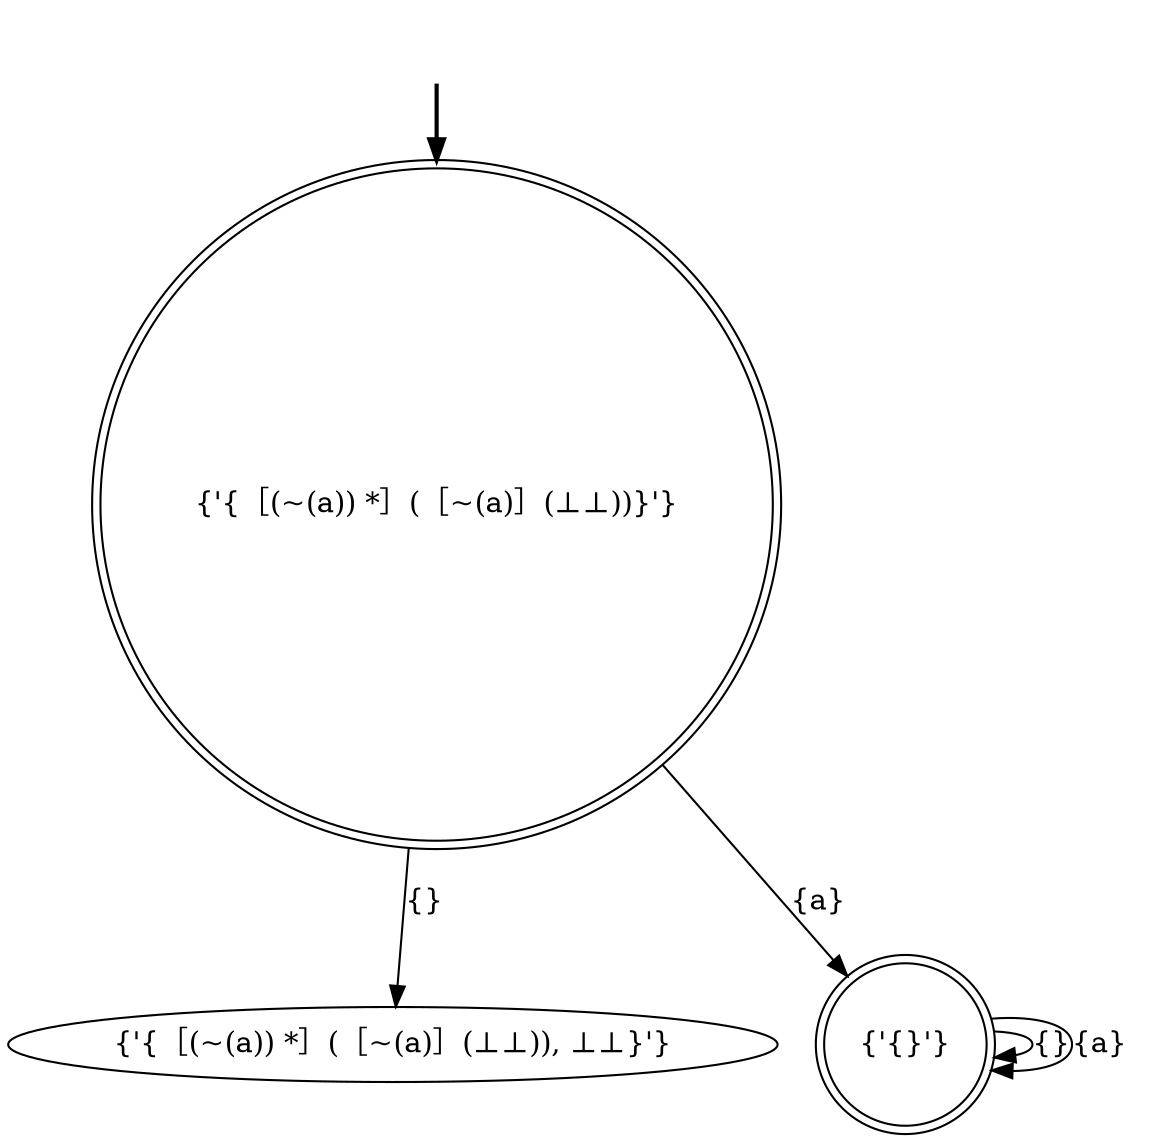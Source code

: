 digraph {
	fake [style=invisible]
	"{'{［(~(a)) *］(［~(a)］(⊥⊥)), ⊥⊥}'}"
	"{'{}'}" [shape=doublecircle]
	"{'{［(~(a)) *］(［~(a)］(⊥⊥))}'}" [root=true shape=doublecircle]
	fake -> "{'{［(~(a)) *］(［~(a)］(⊥⊥))}'}" [style=bold]
	"{'{}'}" -> "{'{}'}" [label="{}"]
	"{'{［(~(a)) *］(［~(a)］(⊥⊥))}'}" -> "{'{}'}" [label="{a}"]
	"{'{}'}" -> "{'{}'}" [label="{a}"]
	"{'{［(~(a)) *］(［~(a)］(⊥⊥))}'}" -> "{'{［(~(a)) *］(［~(a)］(⊥⊥)), ⊥⊥}'}" [label="{}"]
}

